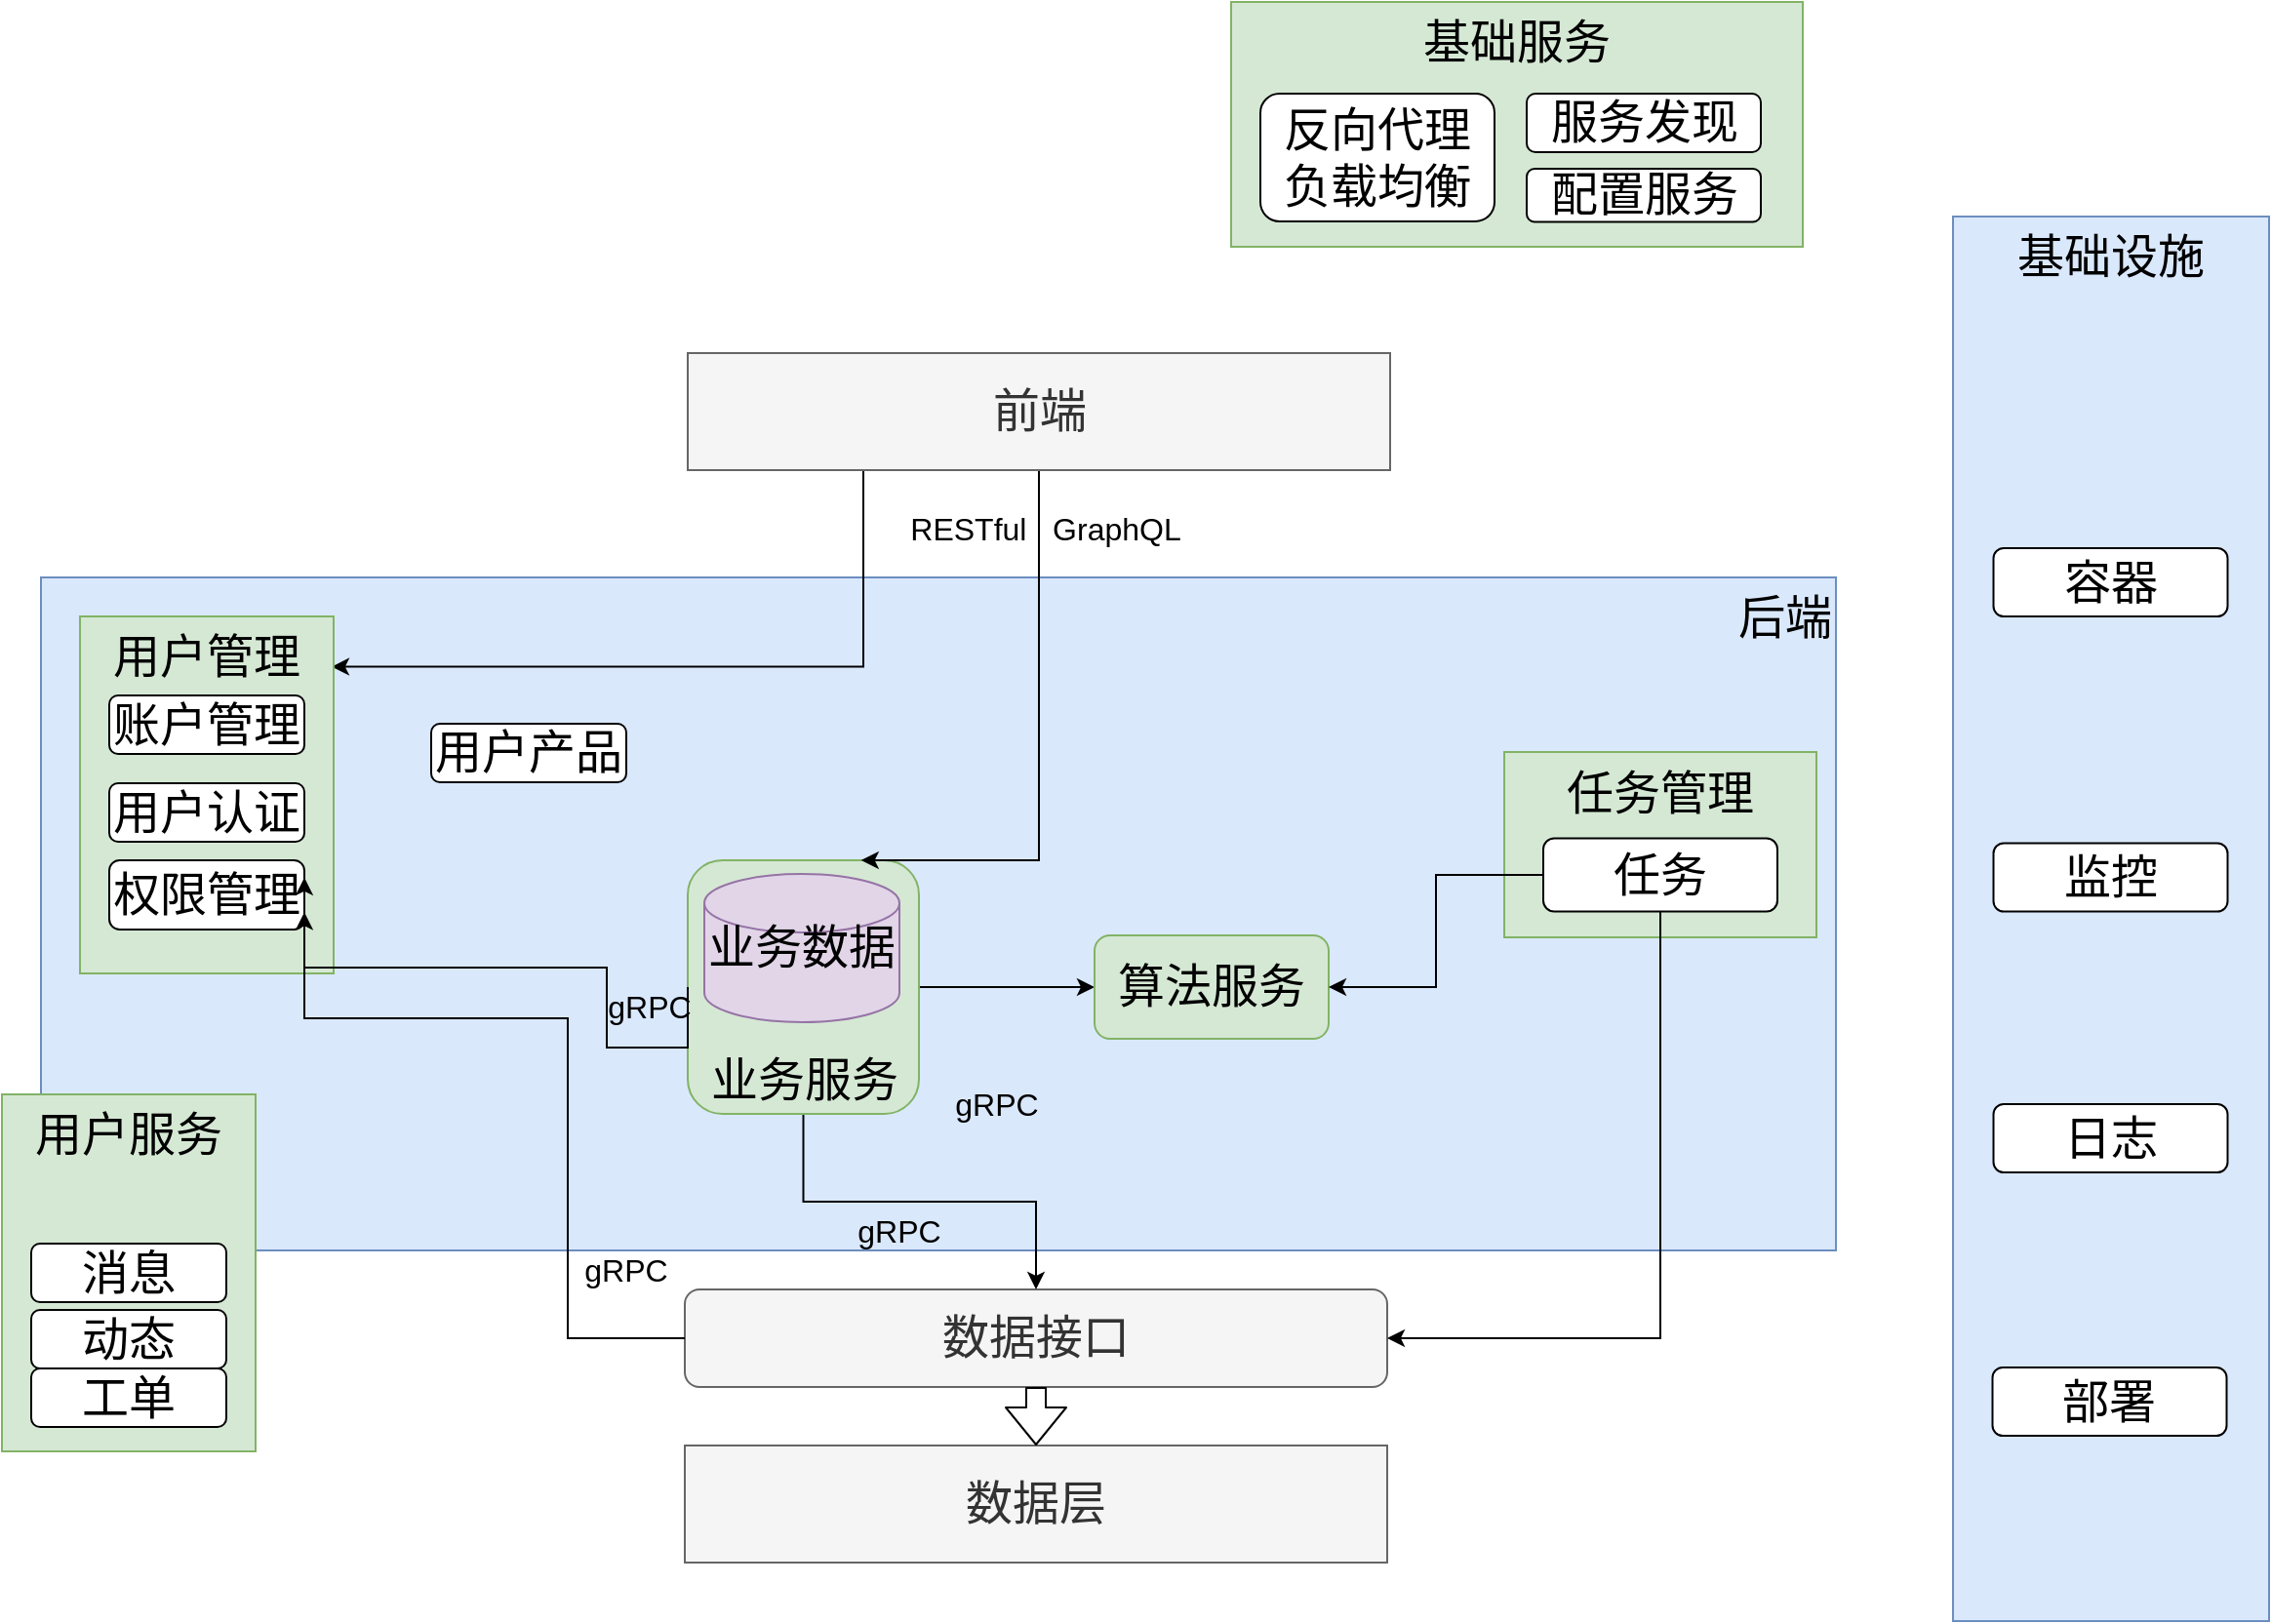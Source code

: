 <mxfile version="13.6.4" type="github">
  <diagram id="ZiBkahH8SP8CnK9dvMeT" name="第 1 页">
    <mxGraphModel dx="1712" dy="1072" grid="1" gridSize="10" guides="1" tooltips="1" connect="1" arrows="1" fold="1" page="1" pageScale="1" pageWidth="827" pageHeight="1169" math="0" shadow="0">
      <root>
        <mxCell id="0" />
        <mxCell id="1" parent="0" />
        <mxCell id="d96ztFlCBzJFWVPDQd_p-12" value="基础设施" style="rounded=0;whiteSpace=wrap;html=1;verticalAlign=top;fillColor=#dae8fc;strokeColor=#6c8ebf;fontSize=24;" parent="1" vertex="1">
          <mxGeometry x="1160" y="160" width="162" height="720" as="geometry" />
        </mxCell>
        <mxCell id="d96ztFlCBzJFWVPDQd_p-9" value="后端" style="rounded=0;whiteSpace=wrap;html=1;align=right;verticalAlign=top;fillColor=#dae8fc;strokeColor=#6c8ebf;fontSize=24;" parent="1" vertex="1">
          <mxGeometry x="180" y="345" width="920" height="345" as="geometry" />
        </mxCell>
        <mxCell id="d96ztFlCBzJFWVPDQd_p-5" value="数据层" style="rounded=0;whiteSpace=wrap;html=1;fillColor=#f5f5f5;strokeColor=#666666;fontColor=#333333;fontSize=24;" parent="1" vertex="1">
          <mxGeometry x="510" y="790" width="360" height="60" as="geometry" />
        </mxCell>
        <mxCell id="d96ztFlCBzJFWVPDQd_p-6" value="数据接口" style="rounded=1;whiteSpace=wrap;html=1;fillColor=#f5f5f5;strokeColor=#666666;fontColor=#333333;fontSize=24;" parent="1" vertex="1">
          <mxGeometry x="510" y="710" width="360" height="50" as="geometry" />
        </mxCell>
        <mxCell id="x3b7EAD0QgJlGVdR--NG-1" value="" style="edgeStyle=orthogonalEdgeStyle;rounded=0;orthogonalLoop=1;jettySize=auto;html=1;fontSize=24;" parent="1" source="d96ztFlCBzJFWVPDQd_p-7" target="d96ztFlCBzJFWVPDQd_p-8" edge="1">
          <mxGeometry relative="1" as="geometry" />
        </mxCell>
        <mxCell id="x3b7EAD0QgJlGVdR--NG-28" value="" style="edgeStyle=orthogonalEdgeStyle;rounded=0;orthogonalLoop=1;jettySize=auto;html=1;entryX=0.5;entryY=0;entryDx=0;entryDy=0;fontSize=24;" parent="1" source="d96ztFlCBzJFWVPDQd_p-7" target="d96ztFlCBzJFWVPDQd_p-6" edge="1">
          <mxGeometry relative="1" as="geometry" />
        </mxCell>
        <mxCell id="d96ztFlCBzJFWVPDQd_p-7" value="业务服务" style="rounded=1;whiteSpace=wrap;html=1;fontSize=24;verticalAlign=bottom;fillColor=#d5e8d4;strokeColor=#82b366;" parent="1" vertex="1">
          <mxGeometry x="511.5" y="490" width="118.5" height="130" as="geometry" />
        </mxCell>
        <mxCell id="d96ztFlCBzJFWVPDQd_p-8" value="算法服务" style="rounded=1;whiteSpace=wrap;html=1;fontSize=24;fillColor=#d5e8d4;strokeColor=#82b366;" parent="1" vertex="1">
          <mxGeometry x="720" y="528.5" width="120" height="53" as="geometry" />
        </mxCell>
        <mxCell id="d96ztFlCBzJFWVPDQd_p-13" value="监控" style="rounded=1;whiteSpace=wrap;html=1;fontSize=24;" parent="1" vertex="1">
          <mxGeometry x="1180.75" y="481.25" width="120" height="35" as="geometry" />
        </mxCell>
        <mxCell id="d96ztFlCBzJFWVPDQd_p-14" value="日志" style="rounded=1;whiteSpace=wrap;html=1;fontSize=24;" parent="1" vertex="1">
          <mxGeometry x="1180.75" y="615" width="120" height="35" as="geometry" />
        </mxCell>
        <mxCell id="d96ztFlCBzJFWVPDQd_p-15" value="" style="shape=flexArrow;endArrow=classic;html=1;entryX=0.5;entryY=0;entryDx=0;entryDy=0;exitX=0.5;exitY=1;exitDx=0;exitDy=0;fontSize=24;" parent="1" source="d96ztFlCBzJFWVPDQd_p-6" target="d96ztFlCBzJFWVPDQd_p-5" edge="1">
          <mxGeometry width="50" height="50" relative="1" as="geometry">
            <mxPoint x="770" y="775" as="sourcePoint" />
            <mxPoint x="820" y="725" as="targetPoint" />
          </mxGeometry>
        </mxCell>
        <mxCell id="d96ztFlCBzJFWVPDQd_p-20" value="部署" style="rounded=1;whiteSpace=wrap;html=1;fontSize=24;" parent="1" vertex="1">
          <mxGeometry x="1180.25" y="750" width="120" height="35" as="geometry" />
        </mxCell>
        <mxCell id="x3b7EAD0QgJlGVdR--NG-2" value="容器" style="rounded=1;whiteSpace=wrap;html=1;fontSize=24;" parent="1" vertex="1">
          <mxGeometry x="1180.75" y="330" width="120" height="35" as="geometry" />
        </mxCell>
        <mxCell id="x3b7EAD0QgJlGVdR--NG-6" value="业务数据" style="shape=cylinder2;whiteSpace=wrap;html=1;boundedLbl=1;backgroundOutline=1;size=15;verticalAlign=middle;fontSize=24;fillColor=#e1d5e7;strokeColor=#9673a6;" parent="1" vertex="1">
          <mxGeometry x="520" y="497" width="100" height="76" as="geometry" />
        </mxCell>
        <mxCell id="x3b7EAD0QgJlGVdR--NG-8" style="edgeStyle=orthogonalEdgeStyle;rounded=0;orthogonalLoop=1;jettySize=auto;html=1;entryX=0.992;entryY=0.141;entryDx=0;entryDy=0;exitX=0.25;exitY=1;exitDx=0;exitDy=0;entryPerimeter=0;fontSize=24;" parent="1" source="x3b7EAD0QgJlGVdR--NG-7" target="d96ztFlCBzJFWVPDQd_p-28" edge="1">
          <mxGeometry relative="1" as="geometry" />
        </mxCell>
        <mxCell id="x3b7EAD0QgJlGVdR--NG-27" value="" style="edgeStyle=orthogonalEdgeStyle;rounded=0;orthogonalLoop=1;jettySize=auto;html=1;entryX=0.75;entryY=0;entryDx=0;entryDy=0;fontSize=24;" parent="1" source="x3b7EAD0QgJlGVdR--NG-7" target="d96ztFlCBzJFWVPDQd_p-7" edge="1">
          <mxGeometry relative="1" as="geometry">
            <Array as="points">
              <mxPoint x="692" y="490" />
              <mxPoint x="602" y="490" />
            </Array>
          </mxGeometry>
        </mxCell>
        <mxCell id="x3b7EAD0QgJlGVdR--NG-7" value="前端" style="rounded=0;whiteSpace=wrap;html=1;fillColor=#f5f5f5;strokeColor=#666666;fontColor=#333333;fontSize=24;" parent="1" vertex="1">
          <mxGeometry x="511.5" y="230" width="360" height="60" as="geometry" />
        </mxCell>
        <mxCell id="x3b7EAD0QgJlGVdR--NG-10" value="RESTful&amp;nbsp; &amp;nbsp;GraphQL" style="text;html=1;strokeColor=none;fillColor=none;align=center;verticalAlign=middle;whiteSpace=wrap;rounded=0;fontSize=16;" parent="1" vertex="1">
          <mxGeometry x="605" y="310" width="180" height="20" as="geometry" />
        </mxCell>
        <mxCell id="x3b7EAD0QgJlGVdR--NG-11" value="gRPC" style="text;html=1;strokeColor=none;fillColor=none;align=center;verticalAlign=middle;whiteSpace=wrap;rounded=0;fontSize=16;" parent="1" vertex="1">
          <mxGeometry x="650" y="604.5" width="40" height="20" as="geometry" />
        </mxCell>
        <mxCell id="x3b7EAD0QgJlGVdR--NG-12" value="gRPC" style="text;html=1;strokeColor=none;fillColor=none;align=center;verticalAlign=middle;whiteSpace=wrap;rounded=0;fontSize=16;" parent="1" vertex="1">
          <mxGeometry x="600" y="670" width="40" height="20" as="geometry" />
        </mxCell>
        <mxCell id="x3b7EAD0QgJlGVdR--NG-13" value="gRPC" style="text;html=1;strokeColor=none;fillColor=none;align=center;verticalAlign=middle;whiteSpace=wrap;rounded=0;fontSize=16;" parent="1" vertex="1">
          <mxGeometry x="471.5" y="554.5" width="40" height="20" as="geometry" />
        </mxCell>
        <mxCell id="x3b7EAD0QgJlGVdR--NG-14" value="gRPC" style="text;html=1;strokeColor=none;fillColor=none;align=center;verticalAlign=middle;whiteSpace=wrap;rounded=0;fontSize=16;" parent="1" vertex="1">
          <mxGeometry x="460" y="690" width="40" height="20" as="geometry" />
        </mxCell>
        <mxCell id="x3b7EAD0QgJlGVdR--NG-17" value="任务管理" style="rounded=0;whiteSpace=wrap;html=1;verticalAlign=top;fillColor=#d5e8d4;strokeColor=#82b366;fontSize=24;" parent="1" vertex="1">
          <mxGeometry x="930" y="434.5" width="160" height="95" as="geometry" />
        </mxCell>
        <mxCell id="uihWInKnobbvuBQkBwI9-12" style="edgeStyle=orthogonalEdgeStyle;rounded=0;orthogonalLoop=1;jettySize=auto;html=1;exitX=0.5;exitY=1;exitDx=0;exitDy=0;entryX=1;entryY=0.5;entryDx=0;entryDy=0;fontSize=16;" edge="1" parent="1" source="x3b7EAD0QgJlGVdR--NG-15" target="d96ztFlCBzJFWVPDQd_p-6">
          <mxGeometry relative="1" as="geometry" />
        </mxCell>
        <mxCell id="x3b7EAD0QgJlGVdR--NG-15" value="任务" style="rounded=1;whiteSpace=wrap;html=1;fontSize=24;" parent="1" vertex="1">
          <mxGeometry x="950" y="478.75" width="120" height="37.5" as="geometry" />
        </mxCell>
        <mxCell id="uihWInKnobbvuBQkBwI9-4" value="" style="group" vertex="1" connectable="0" parent="1">
          <mxGeometry x="200" y="365" width="130" height="183" as="geometry" />
        </mxCell>
        <mxCell id="d96ztFlCBzJFWVPDQd_p-28" value="用户管理" style="rounded=0;whiteSpace=wrap;html=1;verticalAlign=top;fillColor=#d5e8d4;strokeColor=#82b366;fontSize=24;" parent="uihWInKnobbvuBQkBwI9-4" vertex="1">
          <mxGeometry width="130" height="183" as="geometry" />
        </mxCell>
        <mxCell id="d96ztFlCBzJFWVPDQd_p-1" value="账户管理" style="rounded=1;whiteSpace=wrap;html=1;fontSize=24;" parent="uihWInKnobbvuBQkBwI9-4" vertex="1">
          <mxGeometry x="15" y="40.5" width="100" height="30" as="geometry" />
        </mxCell>
        <mxCell id="d96ztFlCBzJFWVPDQd_p-2" value="用户认证" style="rounded=1;whiteSpace=wrap;html=1;fontSize=24;" parent="uihWInKnobbvuBQkBwI9-4" vertex="1">
          <mxGeometry x="15" y="85.5" width="100" height="30" as="geometry" />
        </mxCell>
        <mxCell id="d96ztFlCBzJFWVPDQd_p-3" value="权限管理" style="rounded=1;whiteSpace=wrap;html=1;fontSize=24;" parent="uihWInKnobbvuBQkBwI9-4" vertex="1">
          <mxGeometry x="15" y="125" width="100" height="35.5" as="geometry" />
        </mxCell>
        <mxCell id="x3b7EAD0QgJlGVdR--NG-18" style="edgeStyle=orthogonalEdgeStyle;rounded=0;orthogonalLoop=1;jettySize=auto;html=1;exitX=0.5;exitY=1;exitDx=0;exitDy=0;fontSize=24;" parent="uihWInKnobbvuBQkBwI9-4" source="d96ztFlCBzJFWVPDQd_p-28" target="d96ztFlCBzJFWVPDQd_p-28" edge="1">
          <mxGeometry relative="1" as="geometry" />
        </mxCell>
        <mxCell id="uihWInKnobbvuBQkBwI9-8" value="" style="group" vertex="1" connectable="0" parent="1">
          <mxGeometry x="160" y="610" width="130" height="183" as="geometry" />
        </mxCell>
        <mxCell id="uihWInKnobbvuBQkBwI9-3" value="用户服务" style="rounded=0;whiteSpace=wrap;html=1;verticalAlign=top;fillColor=#d5e8d4;strokeColor=#82b366;fontSize=24;" vertex="1" parent="uihWInKnobbvuBQkBwI9-8">
          <mxGeometry width="130" height="183" as="geometry" />
        </mxCell>
        <mxCell id="uihWInKnobbvuBQkBwI9-5" value="消息" style="rounded=1;whiteSpace=wrap;html=1;fontSize=24;" vertex="1" parent="uihWInKnobbvuBQkBwI9-8">
          <mxGeometry x="15" y="76.5" width="100" height="30" as="geometry" />
        </mxCell>
        <mxCell id="uihWInKnobbvuBQkBwI9-6" value="动态" style="rounded=1;whiteSpace=wrap;html=1;fontSize=24;" vertex="1" parent="uihWInKnobbvuBQkBwI9-8">
          <mxGeometry x="15" y="110.5" width="100" height="30" as="geometry" />
        </mxCell>
        <mxCell id="uihWInKnobbvuBQkBwI9-7" value="工单" style="rounded=1;whiteSpace=wrap;html=1;fontSize=24;" vertex="1" parent="uihWInKnobbvuBQkBwI9-8">
          <mxGeometry x="15" y="140.5" width="100" height="30" as="geometry" />
        </mxCell>
        <mxCell id="x3b7EAD0QgJlGVdR--NG-5" style="edgeStyle=orthogonalEdgeStyle;rounded=0;orthogonalLoop=1;jettySize=auto;html=1;exitX=0;exitY=0.5;exitDx=0;exitDy=0;entryX=1;entryY=0.25;entryDx=0;entryDy=0;fontSize=24;" parent="1" source="d96ztFlCBzJFWVPDQd_p-7" target="d96ztFlCBzJFWVPDQd_p-3" edge="1">
          <mxGeometry relative="1" as="geometry">
            <Array as="points">
              <mxPoint x="470" y="586" />
              <mxPoint x="470" y="545" />
            </Array>
          </mxGeometry>
        </mxCell>
        <mxCell id="x3b7EAD0QgJlGVdR--NG-4" style="edgeStyle=orthogonalEdgeStyle;rounded=0;orthogonalLoop=1;jettySize=auto;html=1;exitX=0;exitY=0.5;exitDx=0;exitDy=0;entryX=1;entryY=0.75;entryDx=0;entryDy=0;fontSize=24;" parent="1" source="d96ztFlCBzJFWVPDQd_p-6" target="d96ztFlCBzJFWVPDQd_p-3" edge="1">
          <mxGeometry relative="1" as="geometry">
            <Array as="points">
              <mxPoint x="450" y="735" />
              <mxPoint x="450" y="571" />
            </Array>
          </mxGeometry>
        </mxCell>
        <mxCell id="uihWInKnobbvuBQkBwI9-9" value="" style="group" vertex="1" connectable="0" parent="1">
          <mxGeometry x="790" y="50" width="293" height="125.5" as="geometry" />
        </mxCell>
        <mxCell id="x3b7EAD0QgJlGVdR--NG-21" value="基础服务" style="rounded=0;whiteSpace=wrap;html=1;verticalAlign=top;fillColor=#d5e8d4;strokeColor=#82b366;fontSize=24;" parent="uihWInKnobbvuBQkBwI9-9" vertex="1">
          <mxGeometry width="293" height="125.5" as="geometry" />
        </mxCell>
        <mxCell id="x3b7EAD0QgJlGVdR--NG-22" value="反向代理&lt;br style=&quot;font-size: 24px;&quot;&gt;负载均衡" style="rounded=1;whiteSpace=wrap;html=1;fontSize=24;" parent="uihWInKnobbvuBQkBwI9-9" vertex="1">
          <mxGeometry x="15" y="47" width="120" height="65.5" as="geometry" />
        </mxCell>
        <mxCell id="x3b7EAD0QgJlGVdR--NG-23" value="配置服务" style="rounded=1;whiteSpace=wrap;html=1;fontSize=24;" parent="uihWInKnobbvuBQkBwI9-9" vertex="1">
          <mxGeometry x="151.5" y="85.5" width="120" height="27.25" as="geometry" />
        </mxCell>
        <mxCell id="x3b7EAD0QgJlGVdR--NG-24" value="服务发现" style="rounded=1;whiteSpace=wrap;html=1;fontSize=24;" parent="uihWInKnobbvuBQkBwI9-9" vertex="1">
          <mxGeometry x="151.5" y="47" width="120" height="30" as="geometry" />
        </mxCell>
        <mxCell id="uihWInKnobbvuBQkBwI9-11" style="edgeStyle=orthogonalEdgeStyle;rounded=0;orthogonalLoop=1;jettySize=auto;html=1;exitX=0;exitY=0.5;exitDx=0;exitDy=0;entryX=1;entryY=0.5;entryDx=0;entryDy=0;fontSize=16;" edge="1" parent="1" source="x3b7EAD0QgJlGVdR--NG-15" target="d96ztFlCBzJFWVPDQd_p-8">
          <mxGeometry relative="1" as="geometry" />
        </mxCell>
        <mxCell id="d96ztFlCBzJFWVPDQd_p-30" value="用户产品" style="rounded=1;whiteSpace=wrap;html=1;fontSize=24;" parent="1" vertex="1">
          <mxGeometry x="380" y="420" width="100" height="30" as="geometry" />
        </mxCell>
      </root>
    </mxGraphModel>
  </diagram>
</mxfile>

